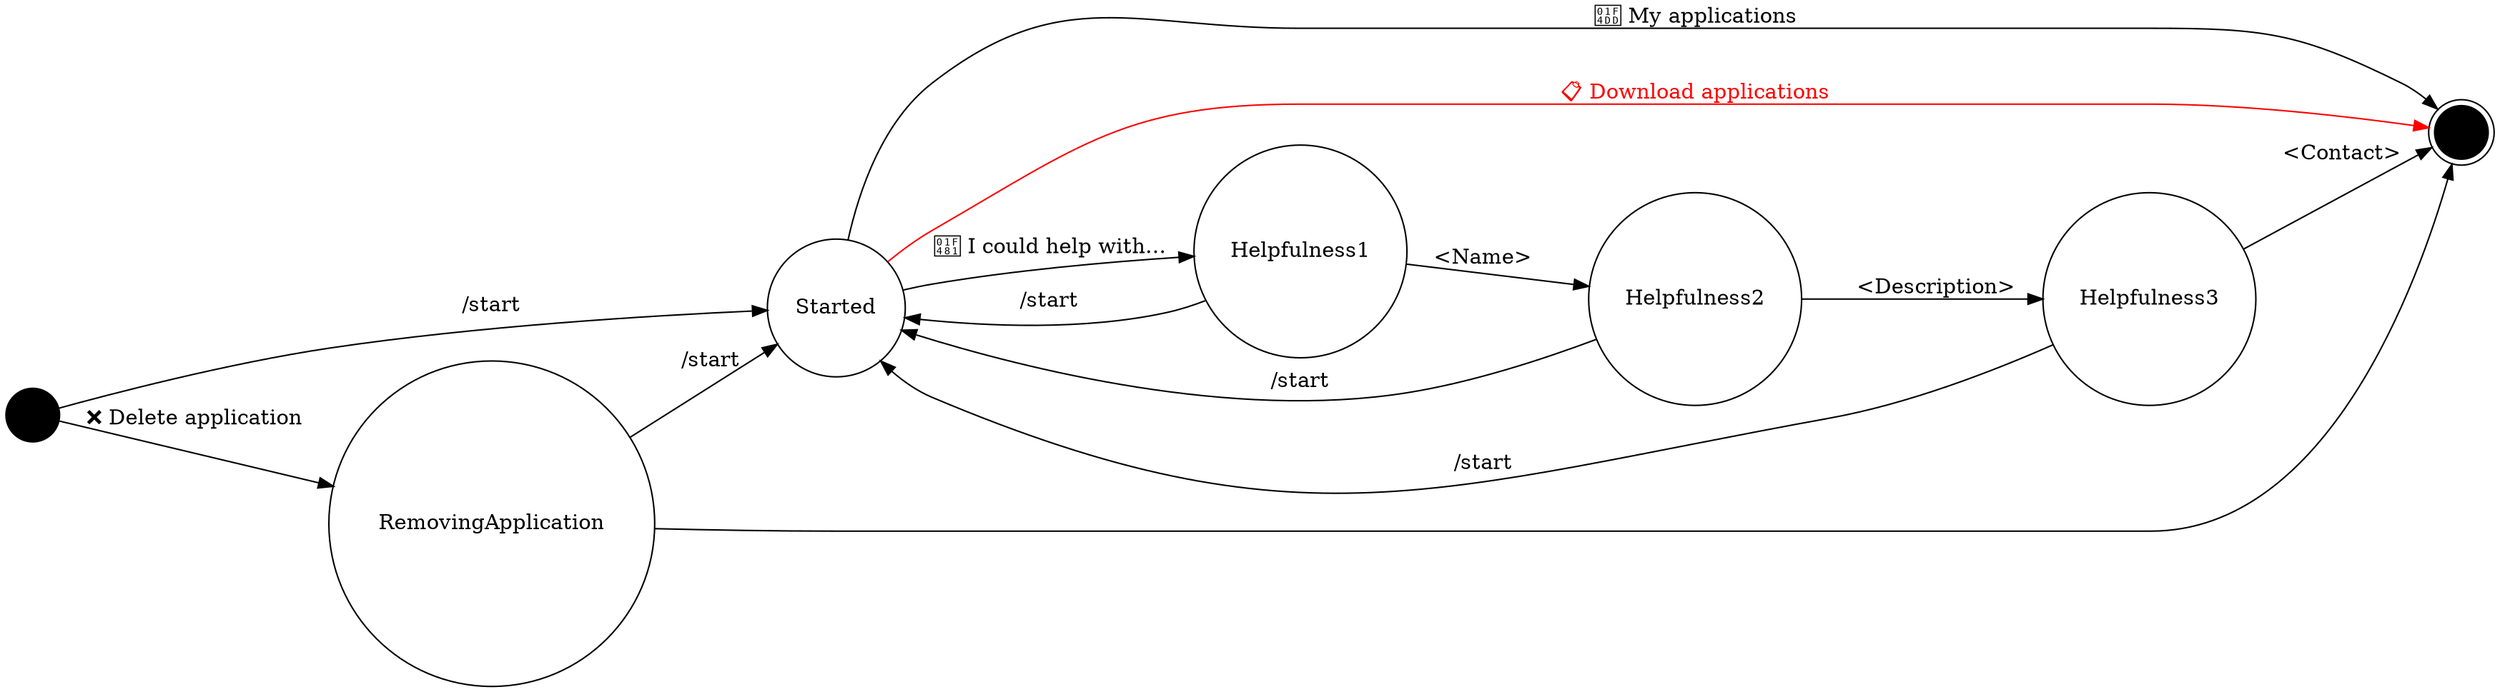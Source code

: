 digraph "Hoodworking FSM" {
    rankdir = LR;
    node [shape = circle, style = filled, fillcolor = white];

    START [fillcolor = black, label = ""];
    END [shape = doublecircle, fillcolor = black, label = ""];
    STARTED [label = "Started"];
    HELPFULNESS1 [label = "Helpfulness1"];
    HELPFULNESS2 [label = "Helpfulness2"];
    HELPFULNESS3 [label = "Helpfulness3"];
    REMOVING_APPLICATION [label = "RemovingApplication"];

    START -> REMOVING_APPLICATION [label = "❌ Delete application"];
    REMOVING_APPLICATION -> END;
    REMOVING_APPLICATION -> STARTED [label = "/start"];

    START -> STARTED [label = "/start"];
    STARTED -> HELPFULNESS1 [label = "💁 I could help with…"];
    HELPFULNESS1 -> HELPFULNESS2 [label = "<Name>"];
    HELPFULNESS1 -> STARTED [label = "/start"];
    HELPFULNESS2 -> HELPFULNESS3 [label = "<Description>"];
    HELPFULNESS2 -> STARTED [label = "/start"];
    HELPFULNESS3 -> END [label = "<Contact>"];
    HELPFULNESS3 -> STARTED [label = "/start"];
    STARTED -> END [label = "📝 My applications"];
    STARTED -> END [label = "📋 Download applications", color = red, fontcolor = red];
}
